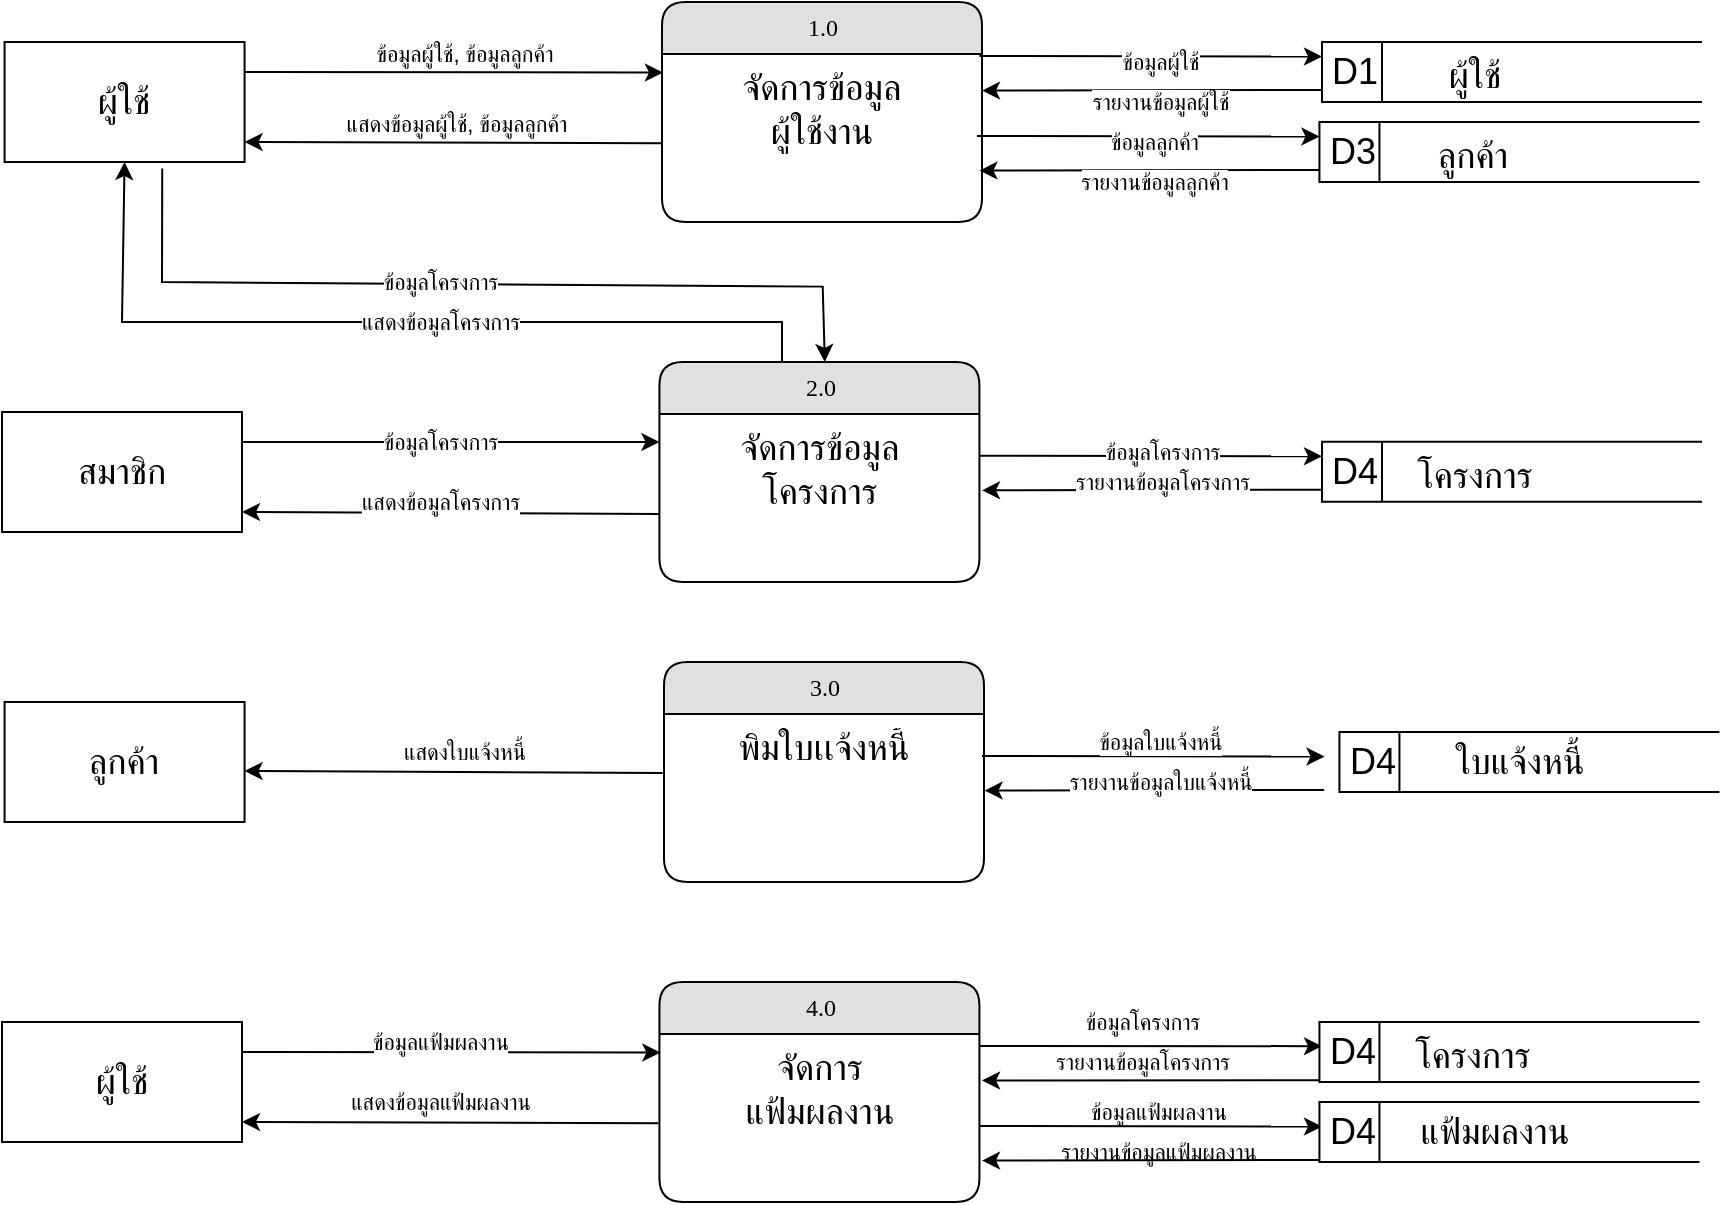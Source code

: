 <mxfile version="25.0.1">
  <diagram name="Page-1" id="b520641d-4fe3-3701-9064-5fc419738815">
    <mxGraphModel dx="2402" dy="549" grid="1" gridSize="10" guides="1" tooltips="1" connect="1" arrows="1" fold="1" page="1" pageScale="1" pageWidth="1100" pageHeight="850" background="none" math="0" shadow="0">
      <root>
        <mxCell id="0" />
        <mxCell id="1" parent="0" />
        <mxCell id="21ea969265ad0168-14" value="1.0" style="swimlane;html=1;fontStyle=0;childLayout=stackLayout;horizontal=1;startSize=26;fillColor=#e0e0e0;horizontalStack=0;resizeParent=1;resizeLast=0;collapsible=1;marginBottom=0;swimlaneFillColor=#ffffff;align=center;rounded=1;shadow=0;comic=0;labelBackgroundColor=none;strokeWidth=1;fontFamily=Verdana;fontSize=12" parent="1" vertex="1">
          <mxGeometry x="-70" y="200" width="160" height="110" as="geometry" />
        </mxCell>
        <mxCell id="21ea969265ad0168-15" value="&lt;span style=&quot;font-size: 18px;&quot;&gt;จัดการข้อมูล&lt;br&gt;ผู้ใช้งาน&lt;/span&gt;" style="text;html=1;strokeColor=none;fillColor=none;spacingLeft=4;spacingRight=4;whiteSpace=wrap;overflow=hidden;rotatable=0;points=[[0,0.5],[1,0.5]];portConstraint=eastwest;align=center;" parent="21ea969265ad0168-14" vertex="1">
          <mxGeometry y="26" width="160" height="54" as="geometry" />
        </mxCell>
        <mxCell id="J-rECzXJLJKtCDADrSuw-3" value="&lt;span style=&quot;font-size: 18px; text-wrap-mode: nowrap;&quot;&gt;ผู้ใช้&lt;/span&gt;" style="rounded=0;whiteSpace=wrap;html=1;" vertex="1" parent="1">
          <mxGeometry x="-398.72" y="220" width="120" height="60" as="geometry" />
        </mxCell>
        <mxCell id="J-rECzXJLJKtCDADrSuw-29" value="2.0" style="swimlane;html=1;fontStyle=0;childLayout=stackLayout;horizontal=1;startSize=26;fillColor=#e0e0e0;horizontalStack=0;resizeParent=1;resizeLast=0;collapsible=1;marginBottom=0;swimlaneFillColor=#ffffff;align=center;rounded=1;shadow=0;comic=0;labelBackgroundColor=none;strokeWidth=1;fontFamily=Verdana;fontSize=12" vertex="1" parent="1">
          <mxGeometry x="-71.28" y="380" width="160" height="110" as="geometry" />
        </mxCell>
        <mxCell id="J-rECzXJLJKtCDADrSuw-30" value="&lt;span style=&quot;font-size: 18px;&quot;&gt;จัดการข้อมูล&lt;/span&gt;&lt;div&gt;&lt;span style=&quot;font-size: 18px;&quot;&gt;โครงการ&lt;/span&gt;&lt;/div&gt;" style="text;html=1;strokeColor=none;fillColor=none;spacingLeft=4;spacingRight=4;whiteSpace=wrap;overflow=hidden;rotatable=0;points=[[0,0.5],[1,0.5]];portConstraint=eastwest;align=center;" vertex="1" parent="J-rECzXJLJKtCDADrSuw-29">
          <mxGeometry y="26" width="160" height="54" as="geometry" />
        </mxCell>
        <mxCell id="J-rECzXJLJKtCDADrSuw-31" value="" style="endArrow=classic;html=1;rounded=0;exitX=1;exitY=0.25;exitDx=0;exitDy=0;entryX=0.003;entryY=0.172;entryDx=0;entryDy=0;entryPerimeter=0;" edge="1" parent="1" source="J-rECzXJLJKtCDADrSuw-3" target="21ea969265ad0168-15">
          <mxGeometry width="50" height="50" relative="1" as="geometry">
            <mxPoint x="-260" y="230" as="sourcePoint" />
            <mxPoint x="-66.48" y="232.404" as="targetPoint" />
            <Array as="points" />
          </mxGeometry>
        </mxCell>
        <mxCell id="J-rECzXJLJKtCDADrSuw-40" value="ข้อมูลผู้ใช้, ข้อมูลลูกค้า" style="edgeLabel;html=1;align=center;verticalAlign=middle;resizable=0;points=[];rotation=0;" vertex="1" connectable="0" parent="J-rECzXJLJKtCDADrSuw-31">
          <mxGeometry x="-0.064" y="2" relative="1" as="geometry">
            <mxPoint x="11" y="-7" as="offset" />
          </mxGeometry>
        </mxCell>
        <mxCell id="J-rECzXJLJKtCDADrSuw-32" value="" style="endArrow=classic;html=1;rounded=0;exitX=-0.003;exitY=0.826;exitDx=0;exitDy=0;entryX=1;entryY=0.833;entryDx=0;entryDy=0;entryPerimeter=0;exitPerimeter=0;" edge="1" parent="1" source="21ea969265ad0168-15" target="J-rECzXJLJKtCDADrSuw-3">
          <mxGeometry width="50" height="50" relative="1" as="geometry">
            <mxPoint x="-70" y="262" as="sourcePoint" />
            <mxPoint x="-260" y="260" as="targetPoint" />
            <Array as="points" />
          </mxGeometry>
        </mxCell>
        <mxCell id="J-rECzXJLJKtCDADrSuw-41" value="แสดงข้อมูลผู้ใช้, ข้อมูลลูกค้า" style="edgeLabel;html=1;align=center;verticalAlign=middle;resizable=0;points=[];" vertex="1" connectable="0" parent="J-rECzXJLJKtCDADrSuw-32">
          <mxGeometry x="0.072" y="-2" relative="1" as="geometry">
            <mxPoint x="9" y="-8" as="offset" />
          </mxGeometry>
        </mxCell>
        <mxCell id="J-rECzXJLJKtCDADrSuw-49" value="" style="group" vertex="1" connectable="0" parent="1">
          <mxGeometry x="260" y="220" width="190" height="30" as="geometry" />
        </mxCell>
        <mxCell id="J-rECzXJLJKtCDADrSuw-50" value="&lt;font style=&quot;font-size: 18px;&quot;&gt;D1&lt;/font&gt;" style="html=1;dashed=0;whiteSpace=wrap;shape=mxgraph.dfd.dataStoreID;align=left;spacingLeft=3;points=[[0,0],[0.5,0],[1,0],[0,0.5],[1,0.5],[0,1],[0.5,1],[1,1]];container=0;" vertex="1" parent="J-rECzXJLJKtCDADrSuw-49">
          <mxGeometry width="190" height="30" as="geometry" />
        </mxCell>
        <mxCell id="J-rECzXJLJKtCDADrSuw-51" value="&lt;font style=&quot;font-size: 18px; font-weight: normal;&quot;&gt;ผู้ใช้&lt;/font&gt;" style="text;strokeColor=none;fillColor=none;html=1;fontSize=24;fontStyle=1;verticalAlign=middle;align=center;container=0;" vertex="1" parent="J-rECzXJLJKtCDADrSuw-49">
          <mxGeometry x="28.5" width="95" height="30" as="geometry" />
        </mxCell>
        <mxCell id="J-rECzXJLJKtCDADrSuw-52" value="" style="endArrow=classic;html=1;rounded=0;exitX=0.992;exitY=0.389;exitDx=0;exitDy=0;exitPerimeter=0;entryX=0;entryY=0.242;entryDx=0;entryDy=0;entryPerimeter=0;" edge="1" target="J-rECzXJLJKtCDADrSuw-50" parent="1">
          <mxGeometry width="50" height="50" relative="1" as="geometry">
            <mxPoint x="88.72" y="227.006" as="sourcePoint" />
            <mxPoint x="260" y="230" as="targetPoint" />
            <Array as="points" />
          </mxGeometry>
        </mxCell>
        <mxCell id="J-rECzXJLJKtCDADrSuw-54" value="" style="endArrow=classic;html=1;rounded=0;exitX=-0.001;exitY=0.799;exitDx=0;exitDy=0;exitPerimeter=0;entryX=1;entryY=0.709;entryDx=0;entryDy=0;entryPerimeter=0;" edge="1" source="J-rECzXJLJKtCDADrSuw-50" parent="1">
          <mxGeometry width="50" height="50" relative="1" as="geometry">
            <mxPoint x="259" y="250" as="sourcePoint" />
            <mxPoint x="90" y="244.286" as="targetPoint" />
            <Array as="points" />
          </mxGeometry>
        </mxCell>
        <mxCell id="J-rECzXJLJKtCDADrSuw-97" value="" style="group" vertex="1" connectable="0" parent="1">
          <mxGeometry x="258.72" y="260" width="190" height="30" as="geometry" />
        </mxCell>
        <mxCell id="J-rECzXJLJKtCDADrSuw-98" value="&lt;font style=&quot;font-size: 18px;&quot;&gt;D3&lt;/font&gt;" style="html=1;dashed=0;whiteSpace=wrap;shape=mxgraph.dfd.dataStoreID;align=left;spacingLeft=3;points=[[0,0],[0.5,0],[1,0],[0,0.5],[1,0.5],[0,1],[0.5,1],[1,1]];container=0;" vertex="1" parent="J-rECzXJLJKtCDADrSuw-97">
          <mxGeometry width="190" height="30" as="geometry" />
        </mxCell>
        <mxCell id="J-rECzXJLJKtCDADrSuw-99" value="&lt;span style=&quot;font-size: 18px; font-weight: 400; text-wrap-mode: wrap;&quot;&gt;ลูกค้า&lt;/span&gt;" style="text;strokeColor=none;fillColor=none;html=1;fontSize=24;fontStyle=1;verticalAlign=middle;align=center;container=0;" vertex="1" parent="J-rECzXJLJKtCDADrSuw-97">
          <mxGeometry x="28.5" width="95" height="30" as="geometry" />
        </mxCell>
        <mxCell id="J-rECzXJLJKtCDADrSuw-100" value="" style="endArrow=classic;html=1;rounded=0;exitX=0.992;exitY=0.389;exitDx=0;exitDy=0;exitPerimeter=0;entryX=0;entryY=0.242;entryDx=0;entryDy=0;entryPerimeter=0;" edge="1" target="J-rECzXJLJKtCDADrSuw-98" parent="1">
          <mxGeometry width="50" height="50" relative="1" as="geometry">
            <mxPoint x="87.44" y="267.006" as="sourcePoint" />
            <mxPoint x="258.72" y="270" as="targetPoint" />
            <Array as="points" />
          </mxGeometry>
        </mxCell>
        <mxCell id="J-rECzXJLJKtCDADrSuw-102" value="" style="endArrow=classic;html=1;rounded=0;exitX=-0.001;exitY=0.799;exitDx=0;exitDy=0;exitPerimeter=0;entryX=1;entryY=0.709;entryDx=0;entryDy=0;entryPerimeter=0;" edge="1" source="J-rECzXJLJKtCDADrSuw-98" parent="1">
          <mxGeometry width="50" height="50" relative="1" as="geometry">
            <mxPoint x="257.72" y="290" as="sourcePoint" />
            <mxPoint x="88.72" y="284.286" as="targetPoint" />
            <Array as="points" />
          </mxGeometry>
        </mxCell>
        <mxCell id="J-rECzXJLJKtCDADrSuw-108" value="&lt;span style=&quot;font-size: 18px;&quot;&gt;สมาชิก&lt;/span&gt;" style="rounded=0;whiteSpace=wrap;html=1;" vertex="1" parent="1">
          <mxGeometry x="-400" y="405" width="120" height="60" as="geometry" />
        </mxCell>
        <mxCell id="J-rECzXJLJKtCDADrSuw-109" value="" style="endArrow=classic;html=1;rounded=0;exitX=1;exitY=0.25;exitDx=0;exitDy=0;entryX=0.003;entryY=0.172;entryDx=0;entryDy=0;entryPerimeter=0;" edge="1" source="J-rECzXJLJKtCDADrSuw-108" parent="1">
          <mxGeometry width="50" height="50" relative="1" as="geometry">
            <mxPoint x="-261.28" y="415" as="sourcePoint" />
            <mxPoint x="-71.28" y="420" as="targetPoint" />
            <Array as="points" />
          </mxGeometry>
        </mxCell>
        <mxCell id="J-rECzXJLJKtCDADrSuw-111" value="" style="endArrow=classic;html=1;rounded=0;exitX=-0.003;exitY=0.826;exitDx=0;exitDy=0;entryX=1;entryY=0.833;entryDx=0;entryDy=0;entryPerimeter=0;exitPerimeter=0;" edge="1" target="J-rECzXJLJKtCDADrSuw-108" parent="1">
          <mxGeometry width="50" height="50" relative="1" as="geometry">
            <mxPoint x="-71.28" y="456" as="sourcePoint" />
            <mxPoint x="-261.28" y="445" as="targetPoint" />
            <Array as="points" />
          </mxGeometry>
        </mxCell>
        <mxCell id="J-rECzXJLJKtCDADrSuw-119" value="" style="group" vertex="1" connectable="0" parent="1">
          <mxGeometry x="260" y="419.88" width="190" height="30" as="geometry" />
        </mxCell>
        <mxCell id="J-rECzXJLJKtCDADrSuw-120" value="&lt;font style=&quot;font-size: 18px;&quot;&gt;D4&lt;/font&gt;" style="html=1;dashed=0;whiteSpace=wrap;shape=mxgraph.dfd.dataStoreID;align=left;spacingLeft=3;points=[[0,0],[0.5,0],[1,0],[0,0.5],[1,0.5],[0,1],[0.5,1],[1,1]];container=0;" vertex="1" parent="J-rECzXJLJKtCDADrSuw-119">
          <mxGeometry width="190" height="30" as="geometry" />
        </mxCell>
        <mxCell id="J-rECzXJLJKtCDADrSuw-121" value="&lt;span style=&quot;font-size: 18px; font-weight: 400; text-wrap-mode: wrap;&quot;&gt;โครงการ&lt;/span&gt;" style="text;strokeColor=none;fillColor=none;html=1;fontSize=24;fontStyle=1;verticalAlign=middle;align=center;container=0;" vertex="1" parent="J-rECzXJLJKtCDADrSuw-119">
          <mxGeometry x="28.5" width="95" height="30" as="geometry" />
        </mxCell>
        <mxCell id="J-rECzXJLJKtCDADrSuw-122" value="" style="endArrow=classic;html=1;rounded=0;exitX=0.992;exitY=0.389;exitDx=0;exitDy=0;exitPerimeter=0;entryX=0;entryY=0.242;entryDx=0;entryDy=0;entryPerimeter=0;" edge="1" target="J-rECzXJLJKtCDADrSuw-120" parent="1">
          <mxGeometry width="50" height="50" relative="1" as="geometry">
            <mxPoint x="88.72" y="426.886" as="sourcePoint" />
            <mxPoint x="260" y="429.88" as="targetPoint" />
            <Array as="points" />
          </mxGeometry>
        </mxCell>
        <mxCell id="J-rECzXJLJKtCDADrSuw-124" value="" style="endArrow=classic;html=1;rounded=0;exitX=-0.001;exitY=0.799;exitDx=0;exitDy=0;exitPerimeter=0;entryX=1;entryY=0.709;entryDx=0;entryDy=0;entryPerimeter=0;" edge="1" source="J-rECzXJLJKtCDADrSuw-120" parent="1">
          <mxGeometry width="50" height="50" relative="1" as="geometry">
            <mxPoint x="259" y="449.88" as="sourcePoint" />
            <mxPoint x="90" y="444.166" as="targetPoint" />
            <Array as="points" />
          </mxGeometry>
        </mxCell>
        <mxCell id="J-rECzXJLJKtCDADrSuw-140" value="3.0" style="swimlane;html=1;fontStyle=0;childLayout=stackLayout;horizontal=1;startSize=26;fillColor=#e0e0e0;horizontalStack=0;resizeParent=1;resizeLast=0;collapsible=1;marginBottom=0;swimlaneFillColor=#ffffff;align=center;rounded=1;shadow=0;comic=0;labelBackgroundColor=none;strokeWidth=1;fontFamily=Verdana;fontSize=12" vertex="1" parent="1">
          <mxGeometry x="-69" y="530" width="160" height="110" as="geometry" />
        </mxCell>
        <mxCell id="J-rECzXJLJKtCDADrSuw-202" value="&lt;span style=&quot;font-size: 18px;&quot;&gt;พิมใบเเจ้งหนี้&lt;/span&gt;" style="text;html=1;strokeColor=none;fillColor=none;spacingLeft=4;spacingRight=4;whiteSpace=wrap;overflow=hidden;rotatable=0;points=[[0,0.5],[1,0.5]];portConstraint=eastwest;align=center;" vertex="1" parent="J-rECzXJLJKtCDADrSuw-140">
          <mxGeometry y="26" width="160" height="54" as="geometry" />
        </mxCell>
        <mxCell id="J-rECzXJLJKtCDADrSuw-142" value="&lt;span style=&quot;font-size: 18px;&quot;&gt;ลูกค้า&lt;/span&gt;" style="rounded=0;whiteSpace=wrap;html=1;" vertex="1" parent="1">
          <mxGeometry x="-398.72" y="550" width="120" height="60" as="geometry" />
        </mxCell>
        <mxCell id="J-rECzXJLJKtCDADrSuw-159" value="" style="endArrow=classic;html=1;rounded=0;exitX=0.992;exitY=0.389;exitDx=0;exitDy=0;exitPerimeter=0;entryX=0;entryY=0.242;entryDx=0;entryDy=0;entryPerimeter=0;" edge="1" parent="1">
          <mxGeometry width="50" height="50" relative="1" as="geometry">
            <mxPoint x="90.0" y="577.006" as="sourcePoint" />
            <mxPoint x="261.28" y="577.26" as="targetPoint" />
            <Array as="points" />
          </mxGeometry>
        </mxCell>
        <mxCell id="J-rECzXJLJKtCDADrSuw-161" value="" style="endArrow=classic;html=1;rounded=0;exitX=-0.001;exitY=0.799;exitDx=0;exitDy=0;exitPerimeter=0;entryX=1;entryY=0.709;entryDx=0;entryDy=0;entryPerimeter=0;" edge="1" parent="1">
          <mxGeometry width="50" height="50" relative="1" as="geometry">
            <mxPoint x="261.09" y="593.97" as="sourcePoint" />
            <mxPoint x="91.28" y="594.286" as="targetPoint" />
            <Array as="points" />
          </mxGeometry>
        </mxCell>
        <mxCell id="J-rECzXJLJKtCDADrSuw-206" value="4.0" style="swimlane;html=1;fontStyle=0;childLayout=stackLayout;horizontal=1;startSize=26;fillColor=#e0e0e0;horizontalStack=0;resizeParent=1;resizeLast=0;collapsible=1;marginBottom=0;swimlaneFillColor=#ffffff;align=center;rounded=1;shadow=0;comic=0;labelBackgroundColor=none;strokeWidth=1;fontFamily=Verdana;fontSize=12" vertex="1" parent="1">
          <mxGeometry x="-71.28" y="690" width="160" height="110" as="geometry" />
        </mxCell>
        <mxCell id="J-rECzXJLJKtCDADrSuw-207" value="&lt;span style=&quot;font-size: 18px;&quot;&gt;จัดการ&lt;/span&gt;&lt;div&gt;&lt;span style=&quot;font-size: 18px;&quot;&gt;แฟ้มผลงาน&lt;/span&gt;&lt;/div&gt;" style="text;html=1;strokeColor=none;fillColor=none;spacingLeft=4;spacingRight=4;whiteSpace=wrap;overflow=hidden;rotatable=0;points=[[0,0.5],[1,0.5]];portConstraint=eastwest;align=center;" vertex="1" parent="J-rECzXJLJKtCDADrSuw-206">
          <mxGeometry y="26" width="160" height="54" as="geometry" />
        </mxCell>
        <mxCell id="J-rECzXJLJKtCDADrSuw-208" value="&lt;span style=&quot;font-size: 18px; text-wrap-mode: nowrap;&quot;&gt;ผู้ใช้&lt;/span&gt;" style="rounded=0;whiteSpace=wrap;html=1;" vertex="1" parent="1">
          <mxGeometry x="-400" y="710" width="120" height="60" as="geometry" />
        </mxCell>
        <mxCell id="J-rECzXJLJKtCDADrSuw-209" value="" style="endArrow=classic;html=1;rounded=0;exitX=1;exitY=0.25;exitDx=0;exitDy=0;entryX=0.003;entryY=0.172;entryDx=0;entryDy=0;entryPerimeter=0;" edge="1" source="J-rECzXJLJKtCDADrSuw-208" parent="1">
          <mxGeometry width="50" height="50" relative="1" as="geometry">
            <mxPoint x="-261.28" y="720" as="sourcePoint" />
            <mxPoint x="-70.8" y="725.288" as="targetPoint" />
            <Array as="points" />
          </mxGeometry>
        </mxCell>
        <mxCell id="J-rECzXJLJKtCDADrSuw-211" value="" style="endArrow=classic;html=1;rounded=0;exitX=-0.003;exitY=0.826;exitDx=0;exitDy=0;entryX=1;entryY=0.833;entryDx=0;entryDy=0;entryPerimeter=0;exitPerimeter=0;" edge="1" target="J-rECzXJLJKtCDADrSuw-208" parent="1">
          <mxGeometry width="50" height="50" relative="1" as="geometry">
            <mxPoint x="-71.76" y="760.604" as="sourcePoint" />
            <mxPoint x="-261.28" y="750" as="targetPoint" />
            <Array as="points" />
          </mxGeometry>
        </mxCell>
        <mxCell id="J-rECzXJLJKtCDADrSuw-228" value="" style="endArrow=classic;html=1;rounded=0;exitX=0.383;exitY=0;exitDx=0;exitDy=0;entryX=0.5;entryY=1;entryDx=0;entryDy=0;exitPerimeter=0;" edge="1" parent="1" source="J-rECzXJLJKtCDADrSuw-29" target="J-rECzXJLJKtCDADrSuw-3">
          <mxGeometry width="50" height="50" relative="1" as="geometry">
            <mxPoint x="-40" y="370" as="sourcePoint" />
            <mxPoint x="-300" y="330" as="targetPoint" />
            <Array as="points">
              <mxPoint x="-10" y="360" />
              <mxPoint x="-340" y="360" />
            </Array>
          </mxGeometry>
        </mxCell>
        <mxCell id="J-rECzXJLJKtCDADrSuw-230" value="" style="endArrow=classic;html=1;rounded=0;entryX=0.452;entryY=-0.021;entryDx=0;entryDy=0;entryPerimeter=0;exitX=0.657;exitY=1.055;exitDx=0;exitDy=0;exitPerimeter=0;" edge="1" parent="1" source="J-rECzXJLJKtCDADrSuw-3">
          <mxGeometry width="50" height="50" relative="1" as="geometry">
            <mxPoint x="-310.0" y="281.71" as="sourcePoint" />
            <mxPoint x="11.4" y="380.0" as="targetPoint" />
            <Array as="points">
              <mxPoint x="-320" y="340" />
              <mxPoint x="10.36" y="342.31" />
            </Array>
          </mxGeometry>
        </mxCell>
        <mxCell id="J-rECzXJLJKtCDADrSuw-231" value="&lt;div&gt;&lt;span style=&quot;text-wrap-mode: wrap; background-color: rgb(251, 251, 251);&quot;&gt;&lt;font style=&quot;font-size: 10px;&quot;&gt;&lt;br&gt;&lt;/font&gt;&lt;/span&gt;&lt;/div&gt;" style="edgeLabel;html=1;align=center;verticalAlign=middle;resizable=0;points=[];" vertex="1" connectable="0" parent="J-rECzXJLJKtCDADrSuw-230">
          <mxGeometry x="0.072" y="-2" relative="1" as="geometry">
            <mxPoint x="86" y="-8" as="offset" />
          </mxGeometry>
        </mxCell>
        <mxCell id="J-rECzXJLJKtCDADrSuw-235" value="" style="endArrow=classic;html=1;rounded=0;exitX=-0.003;exitY=0.826;exitDx=0;exitDy=0;entryX=1;entryY=0.833;entryDx=0;entryDy=0;entryPerimeter=0;exitPerimeter=0;" edge="1" parent="1">
          <mxGeometry width="50" height="50" relative="1" as="geometry">
            <mxPoint x="-69.72" y="585.5" as="sourcePoint" />
            <mxPoint x="-278.72" y="584.5" as="targetPoint" />
            <Array as="points" />
          </mxGeometry>
        </mxCell>
        <mxCell id="J-rECzXJLJKtCDADrSuw-236" value="แสดงใบแจ้งหนี้" style="edgeLabel;html=1;align=center;verticalAlign=middle;resizable=0;points=[];" vertex="1" connectable="0" parent="J-rECzXJLJKtCDADrSuw-235">
          <mxGeometry x="0.072" y="-2" relative="1" as="geometry">
            <mxPoint x="12" y="-8" as="offset" />
          </mxGeometry>
        </mxCell>
        <mxCell id="J-rECzXJLJKtCDADrSuw-248" value="ข้อมูลใบแจ้งหนี้" style="edgeLabel;html=1;align=center;verticalAlign=middle;resizable=0;points=[];" vertex="1" connectable="0" parent="J-rECzXJLJKtCDADrSuw-235">
          <mxGeometry x="0.072" y="-2" relative="1" as="geometry">
            <mxPoint x="360" y="-13" as="offset" />
          </mxGeometry>
        </mxCell>
        <mxCell id="J-rECzXJLJKtCDADrSuw-249" value="รายงานข้อมูลใบแจ้งหนี้" style="edgeLabel;html=1;align=center;verticalAlign=middle;resizable=0;points=[];" vertex="1" connectable="0" parent="J-rECzXJLJKtCDADrSuw-235">
          <mxGeometry x="0.072" y="-2" relative="1" as="geometry">
            <mxPoint x="360" y="7" as="offset" />
          </mxGeometry>
        </mxCell>
        <mxCell id="J-rECzXJLJKtCDADrSuw-250" value="ข้อมูลผู้ใช้" style="edgeLabel;html=1;align=center;verticalAlign=middle;resizable=0;points=[];" vertex="1" connectable="0" parent="J-rECzXJLJKtCDADrSuw-235">
          <mxGeometry x="0.072" y="-2" relative="1" as="geometry">
            <mxPoint x="360" y="-353" as="offset" />
          </mxGeometry>
        </mxCell>
        <mxCell id="J-rECzXJLJKtCDADrSuw-251" value="รายงานข้อมูลผู้ใช้" style="edgeLabel;html=1;align=center;verticalAlign=middle;resizable=0;points=[];" vertex="1" connectable="0" parent="J-rECzXJLJKtCDADrSuw-235">
          <mxGeometry x="0.072" y="-2" relative="1" as="geometry">
            <mxPoint x="360" y="-333" as="offset" />
          </mxGeometry>
        </mxCell>
        <mxCell id="J-rECzXJLJKtCDADrSuw-254" value="ข้อมูลลูกค้า" style="edgeLabel;html=1;align=center;verticalAlign=middle;resizable=0;points=[];" vertex="1" connectable="0" parent="J-rECzXJLJKtCDADrSuw-235">
          <mxGeometry x="0.072" y="-2" relative="1" as="geometry">
            <mxPoint x="357" y="-313" as="offset" />
          </mxGeometry>
        </mxCell>
        <mxCell id="J-rECzXJLJKtCDADrSuw-255" value="รายงานข้อมูลลูกค้า" style="edgeLabel;html=1;align=center;verticalAlign=middle;resizable=0;points=[];" vertex="1" connectable="0" parent="J-rECzXJLJKtCDADrSuw-235">
          <mxGeometry x="0.072" y="-2" relative="1" as="geometry">
            <mxPoint x="357" y="-293" as="offset" />
          </mxGeometry>
        </mxCell>
        <mxCell id="J-rECzXJLJKtCDADrSuw-256" value="แสดงข้อมูลโครงการ" style="edgeLabel;html=1;align=center;verticalAlign=middle;resizable=0;points=[];" vertex="1" connectable="0" parent="J-rECzXJLJKtCDADrSuw-235">
          <mxGeometry x="0.072" y="-2" relative="1" as="geometry">
            <mxPoint y="-133" as="offset" />
          </mxGeometry>
        </mxCell>
        <mxCell id="J-rECzXJLJKtCDADrSuw-257" value="แสดงข้อมูลโครงการ" style="edgeLabel;html=1;align=center;verticalAlign=middle;resizable=0;points=[];" vertex="1" connectable="0" parent="J-rECzXJLJKtCDADrSuw-235">
          <mxGeometry x="0.072" y="-2" relative="1" as="geometry">
            <mxPoint y="-223" as="offset" />
          </mxGeometry>
        </mxCell>
        <mxCell id="J-rECzXJLJKtCDADrSuw-258" value="ข้อมูลโครงการ" style="edgeLabel;html=1;align=center;verticalAlign=middle;resizable=0;points=[];" vertex="1" connectable="0" parent="J-rECzXJLJKtCDADrSuw-235">
          <mxGeometry x="0.072" y="-2" relative="1" as="geometry">
            <mxPoint y="-243" as="offset" />
          </mxGeometry>
        </mxCell>
        <mxCell id="J-rECzXJLJKtCDADrSuw-259" value="ข้อมูลโครงการ" style="edgeLabel;html=1;align=center;verticalAlign=middle;resizable=0;points=[];" vertex="1" connectable="0" parent="J-rECzXJLJKtCDADrSuw-235">
          <mxGeometry x="0.072" y="-2" relative="1" as="geometry">
            <mxPoint y="-163" as="offset" />
          </mxGeometry>
        </mxCell>
        <mxCell id="J-rECzXJLJKtCDADrSuw-260" value="ข้อมูลโครงการ" style="edgeLabel;html=1;align=center;verticalAlign=middle;resizable=0;points=[];" vertex="1" connectable="0" parent="J-rECzXJLJKtCDADrSuw-235">
          <mxGeometry x="0.072" y="-2" relative="1" as="geometry">
            <mxPoint x="361" y="-158" as="offset" />
          </mxGeometry>
        </mxCell>
        <mxCell id="J-rECzXJLJKtCDADrSuw-261" value="รายงานข้อมูลโครงการ" style="edgeLabel;html=1;align=center;verticalAlign=middle;resizable=0;points=[];" vertex="1" connectable="0" parent="J-rECzXJLJKtCDADrSuw-235">
          <mxGeometry x="0.072" y="-2" relative="1" as="geometry">
            <mxPoint x="361" y="-143" as="offset" />
          </mxGeometry>
        </mxCell>
        <mxCell id="J-rECzXJLJKtCDADrSuw-265" value="ข้อมูลโครงการ" style="edgeLabel;html=1;align=center;verticalAlign=middle;resizable=0;points=[];" vertex="1" connectable="0" parent="J-rECzXJLJKtCDADrSuw-235">
          <mxGeometry x="0.072" y="-2" relative="1" as="geometry">
            <mxPoint x="351" y="127" as="offset" />
          </mxGeometry>
        </mxCell>
        <mxCell id="J-rECzXJLJKtCDADrSuw-266" value="รายงานข้อมูลโครงการ" style="edgeLabel;html=1;align=center;verticalAlign=middle;resizable=0;points=[];" vertex="1" connectable="0" parent="J-rECzXJLJKtCDADrSuw-235">
          <mxGeometry x="0.072" y="-2" relative="1" as="geometry">
            <mxPoint x="351" y="147" as="offset" />
          </mxGeometry>
        </mxCell>
        <mxCell id="J-rECzXJLJKtCDADrSuw-272" value="ข้อมูลแฟ้มผลงาน" style="edgeLabel;html=1;align=center;verticalAlign=middle;resizable=0;points=[];" vertex="1" connectable="0" parent="J-rECzXJLJKtCDADrSuw-235">
          <mxGeometry x="0.072" y="-2" relative="1" as="geometry">
            <mxPoint x="359" y="172" as="offset" />
          </mxGeometry>
        </mxCell>
        <mxCell id="J-rECzXJLJKtCDADrSuw-273" value="รายงานข้อมูลแฟ้มผลงาน" style="edgeLabel;html=1;align=center;verticalAlign=middle;resizable=0;points=[];" vertex="1" connectable="0" parent="J-rECzXJLJKtCDADrSuw-235">
          <mxGeometry x="0.072" y="-2" relative="1" as="geometry">
            <mxPoint x="359" y="192" as="offset" />
          </mxGeometry>
        </mxCell>
        <mxCell id="J-rECzXJLJKtCDADrSuw-277" value="ข้อมูลแฟ้มผลงาน" style="edgeLabel;html=1;align=center;verticalAlign=middle;resizable=0;points=[];" vertex="1" connectable="0" parent="J-rECzXJLJKtCDADrSuw-235">
          <mxGeometry x="0.072" y="-2" relative="1" as="geometry">
            <mxPoint y="137" as="offset" />
          </mxGeometry>
        </mxCell>
        <mxCell id="J-rECzXJLJKtCDADrSuw-278" value="แสดงข้อมูลแฟ้มผลงาน" style="edgeLabel;html=1;align=center;verticalAlign=middle;resizable=0;points=[];" vertex="1" connectable="0" parent="J-rECzXJLJKtCDADrSuw-235">
          <mxGeometry x="0.072" y="-2" relative="1" as="geometry">
            <mxPoint y="167" as="offset" />
          </mxGeometry>
        </mxCell>
        <mxCell id="J-rECzXJLJKtCDADrSuw-245" value="" style="group" vertex="1" connectable="0" parent="1">
          <mxGeometry x="268.72" y="565" width="190" height="30" as="geometry" />
        </mxCell>
        <mxCell id="J-rECzXJLJKtCDADrSuw-246" value="&lt;font style=&quot;font-size: 18px;&quot;&gt;D4&lt;/font&gt;" style="html=1;dashed=0;whiteSpace=wrap;shape=mxgraph.dfd.dataStoreID;align=left;spacingLeft=3;points=[[0,0],[0.5,0],[1,0],[0,0.5],[1,0.5],[0,1],[0.5,1],[1,1]];container=0;" vertex="1" parent="J-rECzXJLJKtCDADrSuw-245">
          <mxGeometry width="190" height="30" as="geometry" />
        </mxCell>
        <mxCell id="J-rECzXJLJKtCDADrSuw-244" value="&lt;font style=&quot;font-size: 18px;&quot;&gt;ใบแจ้งหนี้&lt;/font&gt;" style="text;strokeColor=none;align=center;fillColor=none;html=1;verticalAlign=middle;whiteSpace=wrap;rounded=0;" vertex="1" parent="J-rECzXJLJKtCDADrSuw-245">
          <mxGeometry x="50" width="80" height="30" as="geometry" />
        </mxCell>
        <mxCell id="J-rECzXJLJKtCDADrSuw-263" value="" style="endArrow=classic;html=1;rounded=0;exitX=0.992;exitY=0.389;exitDx=0;exitDy=0;exitPerimeter=0;entryX=0;entryY=0.242;entryDx=0;entryDy=0;entryPerimeter=0;" edge="1" parent="1">
          <mxGeometry width="50" height="50" relative="1" as="geometry">
            <mxPoint x="88.72" y="721.966" as="sourcePoint" />
            <mxPoint x="260" y="722.08" as="targetPoint" />
            <Array as="points" />
          </mxGeometry>
        </mxCell>
        <mxCell id="J-rECzXJLJKtCDADrSuw-264" value="" style="endArrow=classic;html=1;rounded=0;exitX=-0.001;exitY=0.799;exitDx=0;exitDy=0;exitPerimeter=0;entryX=1;entryY=0.709;entryDx=0;entryDy=0;entryPerimeter=0;" edge="1" parent="1">
          <mxGeometry width="50" height="50" relative="1" as="geometry">
            <mxPoint x="260" y="739.08" as="sourcePoint" />
            <mxPoint x="90" y="739.246" as="targetPoint" />
            <Array as="points" />
          </mxGeometry>
        </mxCell>
        <mxCell id="J-rECzXJLJKtCDADrSuw-267" value="" style="group" vertex="1" connectable="0" parent="1">
          <mxGeometry x="258.72" y="710" width="190" height="30" as="geometry" />
        </mxCell>
        <mxCell id="J-rECzXJLJKtCDADrSuw-268" value="&lt;font style=&quot;font-size: 18px;&quot;&gt;D4&lt;/font&gt;" style="html=1;dashed=0;whiteSpace=wrap;shape=mxgraph.dfd.dataStoreID;align=left;spacingLeft=3;points=[[0,0],[0.5,0],[1,0],[0,0.5],[1,0.5],[0,1],[0.5,1],[1,1]];container=0;" vertex="1" parent="J-rECzXJLJKtCDADrSuw-267">
          <mxGeometry width="190" height="30" as="geometry" />
        </mxCell>
        <mxCell id="J-rECzXJLJKtCDADrSuw-269" value="&lt;span style=&quot;font-size: 18px; font-weight: 400; text-wrap-mode: wrap;&quot;&gt;โครงการ&lt;/span&gt;" style="text;strokeColor=none;fillColor=none;html=1;fontSize=24;fontStyle=1;verticalAlign=middle;align=center;container=0;" vertex="1" parent="J-rECzXJLJKtCDADrSuw-267">
          <mxGeometry x="28.5" width="95" height="30" as="geometry" />
        </mxCell>
        <mxCell id="J-rECzXJLJKtCDADrSuw-270" value="" style="endArrow=classic;html=1;rounded=0;exitX=0.992;exitY=0.389;exitDx=0;exitDy=0;exitPerimeter=0;entryX=0;entryY=0.242;entryDx=0;entryDy=0;entryPerimeter=0;" edge="1" parent="1">
          <mxGeometry width="50" height="50" relative="1" as="geometry">
            <mxPoint x="88.72" y="762.006" as="sourcePoint" />
            <mxPoint x="260" y="762.26" as="targetPoint" />
            <Array as="points" />
          </mxGeometry>
        </mxCell>
        <mxCell id="J-rECzXJLJKtCDADrSuw-271" value="" style="endArrow=classic;html=1;rounded=0;exitX=-0.001;exitY=0.799;exitDx=0;exitDy=0;exitPerimeter=0;entryX=1;entryY=0.709;entryDx=0;entryDy=0;entryPerimeter=0;" edge="1" parent="1">
          <mxGeometry width="50" height="50" relative="1" as="geometry">
            <mxPoint x="259.81" y="778.97" as="sourcePoint" />
            <mxPoint x="90" y="779.286" as="targetPoint" />
            <Array as="points" />
          </mxGeometry>
        </mxCell>
        <mxCell id="J-rECzXJLJKtCDADrSuw-274" value="" style="group" vertex="1" connectable="0" parent="1">
          <mxGeometry x="258.72" y="750" width="190" height="30" as="geometry" />
        </mxCell>
        <mxCell id="J-rECzXJLJKtCDADrSuw-275" value="&lt;font style=&quot;font-size: 18px;&quot;&gt;D4&lt;/font&gt;" style="html=1;dashed=0;whiteSpace=wrap;shape=mxgraph.dfd.dataStoreID;align=left;spacingLeft=3;points=[[0,0],[0.5,0],[1,0],[0,0.5],[1,0.5],[0,1],[0.5,1],[1,1]];container=0;" vertex="1" parent="J-rECzXJLJKtCDADrSuw-274">
          <mxGeometry width="190" height="30" as="geometry" />
        </mxCell>
        <mxCell id="J-rECzXJLJKtCDADrSuw-276" value="&lt;div&gt;&lt;span style=&quot;font-size: 18px;&quot;&gt;แฟ้มผลงาน&lt;/span&gt;&lt;/div&gt;" style="text;strokeColor=none;align=center;fillColor=none;html=1;verticalAlign=middle;whiteSpace=wrap;rounded=0;" vertex="1" parent="J-rECzXJLJKtCDADrSuw-274">
          <mxGeometry x="35" width="105" height="30" as="geometry" />
        </mxCell>
      </root>
    </mxGraphModel>
  </diagram>
</mxfile>
